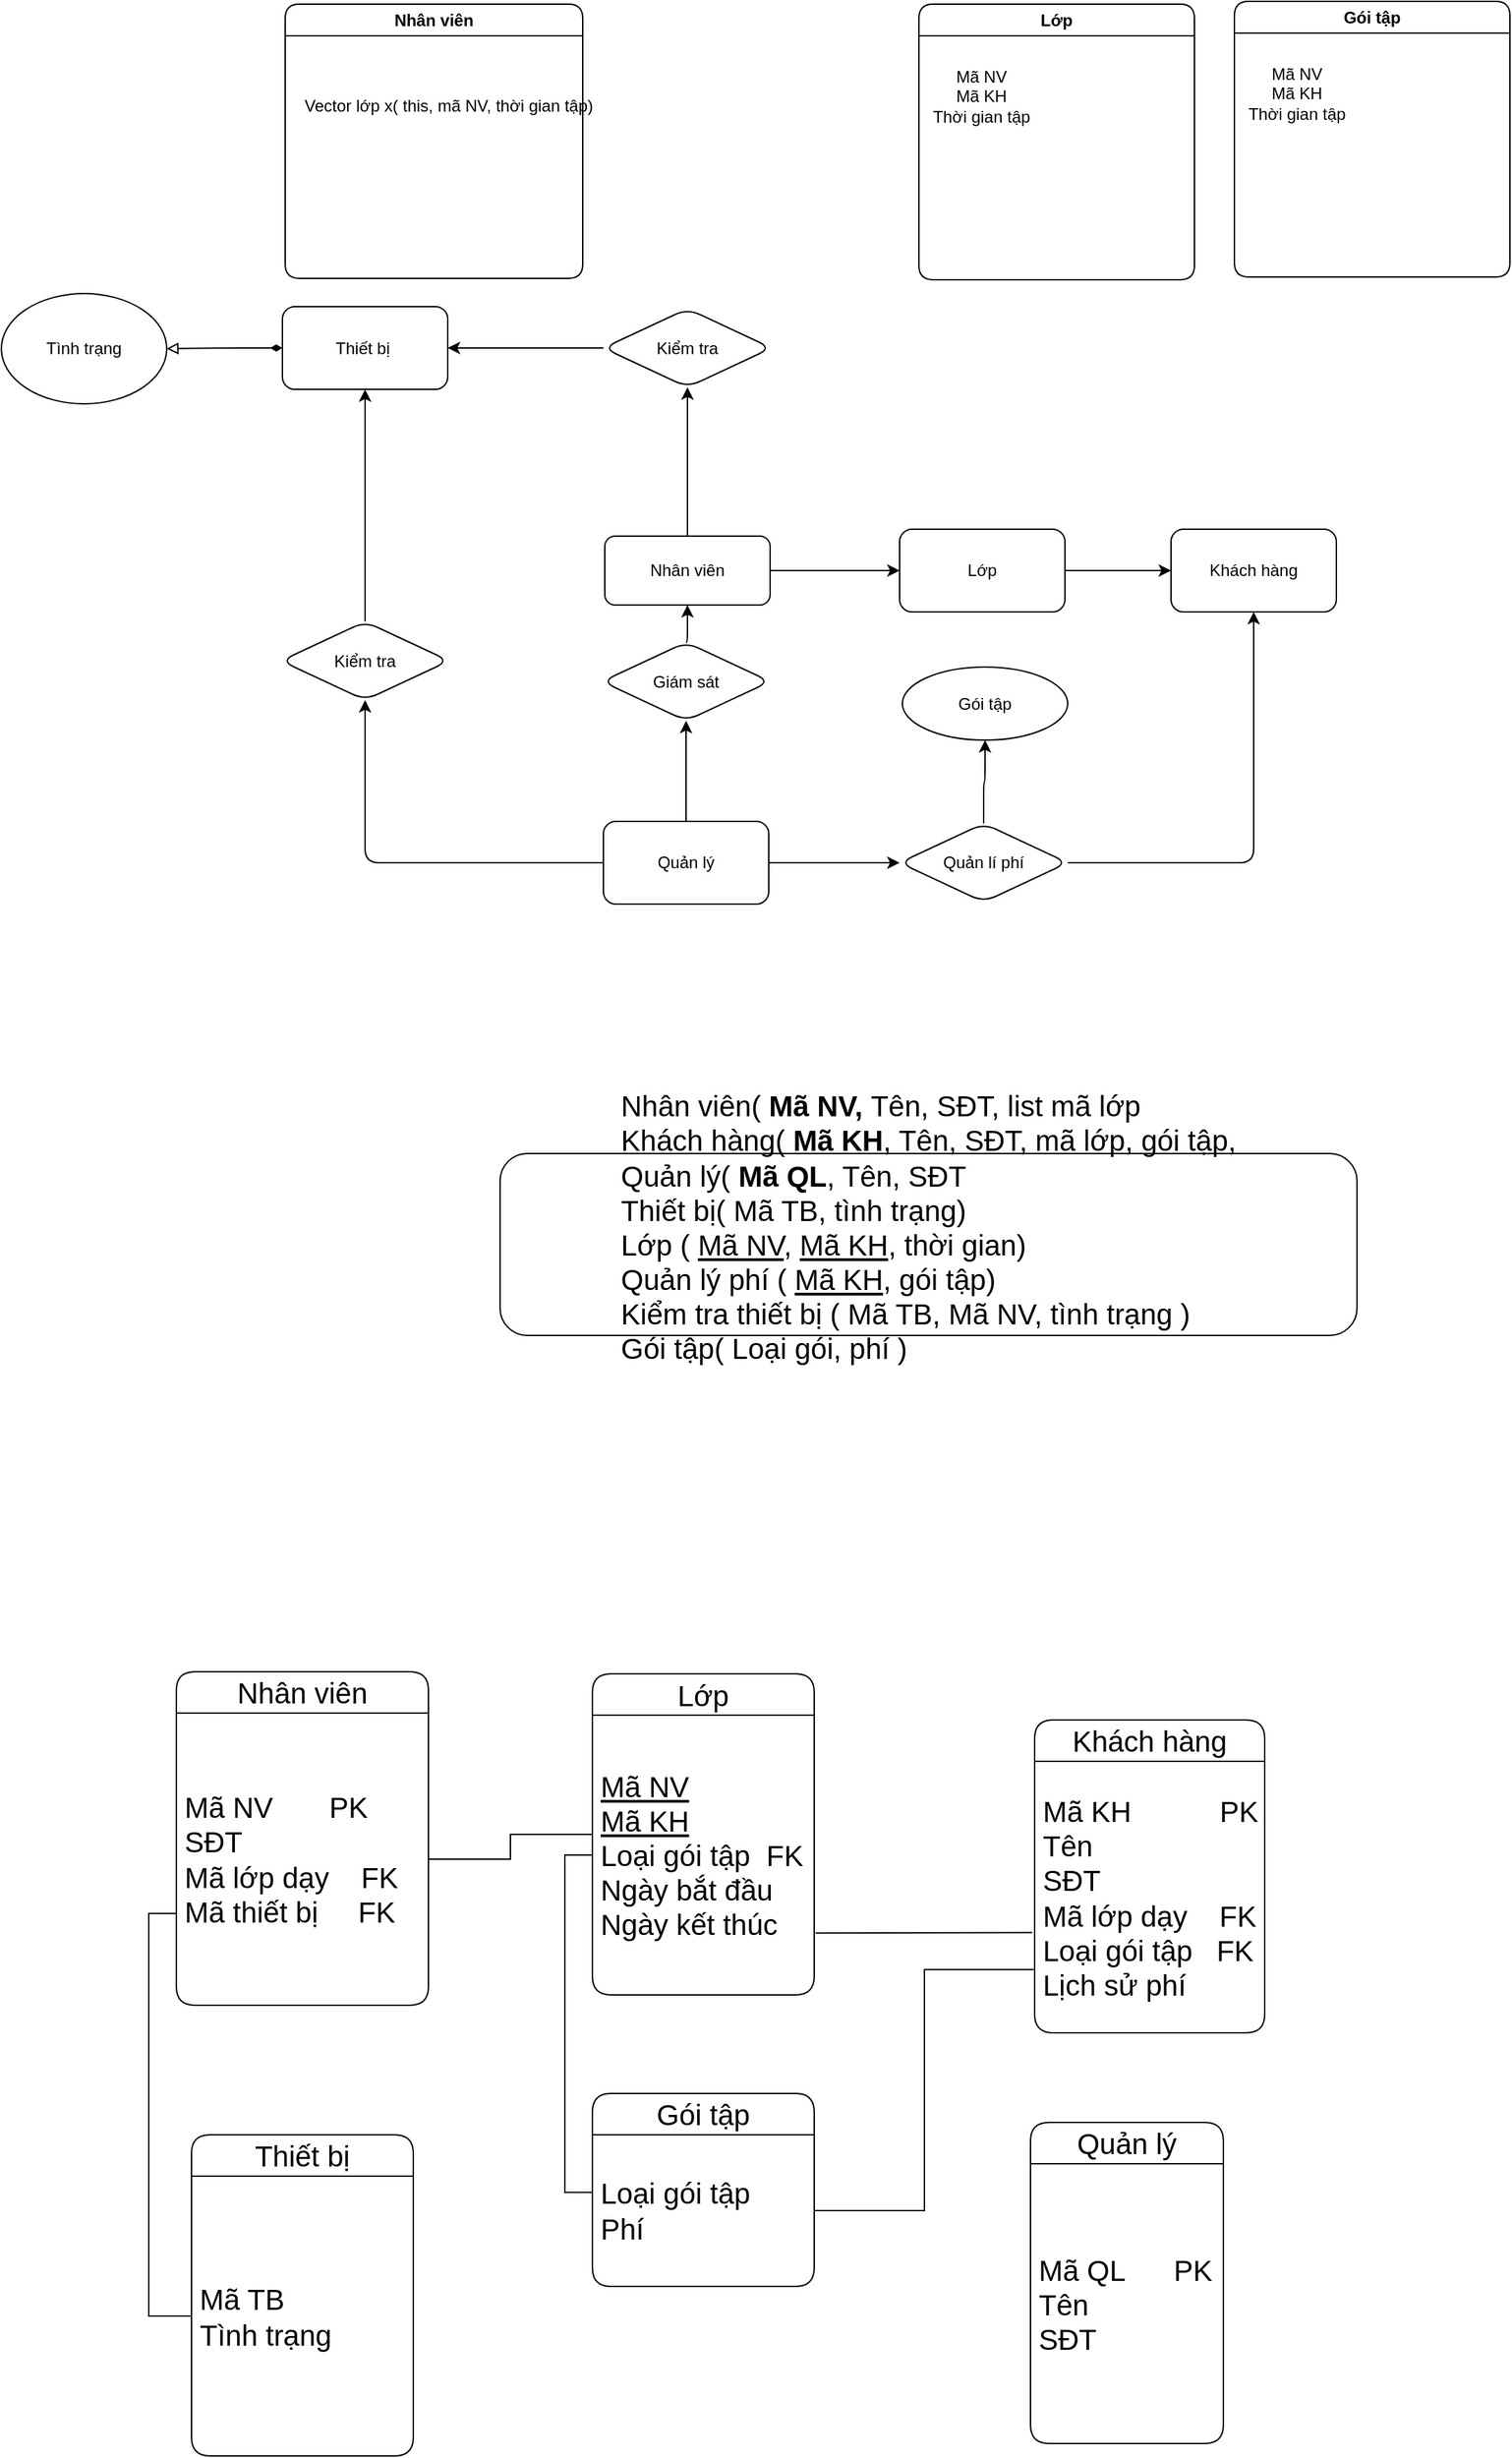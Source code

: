 <mxfile version="20.8.23" type="github">
  <diagram id="R2lEEEUBdFMjLlhIrx00" name="Page-1">
    <mxGraphModel dx="1635" dy="1036" grid="0" gridSize="10" guides="1" tooltips="1" connect="1" arrows="1" fold="1" page="0" pageScale="1" pageWidth="850" pageHeight="1100" math="0" shadow="0" extFonts="Permanent Marker^https://fonts.googleapis.com/css?family=Permanent+Marker">
      <root>
        <mxCell id="0" />
        <mxCell id="1" parent="0" />
        <mxCell id="dE8pElAWSaTq4h-z4vUC-13" style="edgeStyle=orthogonalEdgeStyle;rounded=1;orthogonalLoop=1;jettySize=auto;html=1;exitX=0.5;exitY=0;exitDx=0;exitDy=0;entryX=0.5;entryY=1;entryDx=0;entryDy=0;" parent="1" source="dE8pElAWSaTq4h-z4vUC-1" target="dE8pElAWSaTq4h-z4vUC-7" edge="1">
          <mxGeometry relative="1" as="geometry" />
        </mxCell>
        <mxCell id="dE8pElAWSaTq4h-z4vUC-26" style="edgeStyle=orthogonalEdgeStyle;rounded=1;orthogonalLoop=1;jettySize=auto;html=1;exitX=1;exitY=0.5;exitDx=0;exitDy=0;entryX=0;entryY=0.5;entryDx=0;entryDy=0;" parent="1" source="dE8pElAWSaTq4h-z4vUC-1" target="dE8pElAWSaTq4h-z4vUC-45" edge="1">
          <mxGeometry relative="1" as="geometry">
            <mxPoint x="437" y="148" as="targetPoint" />
          </mxGeometry>
        </mxCell>
        <mxCell id="dE8pElAWSaTq4h-z4vUC-1" value="Nhân viên" style="rounded=1;whiteSpace=wrap;html=1;" parent="1" vertex="1">
          <mxGeometry x="237" y="123" width="120" height="50" as="geometry" />
        </mxCell>
        <mxCell id="dE8pElAWSaTq4h-z4vUC-2" value="Khách hàng" style="rounded=1;whiteSpace=wrap;html=1;" parent="1" vertex="1">
          <mxGeometry x="648" y="118" width="120" height="60" as="geometry" />
        </mxCell>
        <mxCell id="dE8pElAWSaTq4h-z4vUC-18" style="edgeStyle=orthogonalEdgeStyle;rounded=1;orthogonalLoop=1;jettySize=auto;html=1;exitX=0;exitY=0.5;exitDx=0;exitDy=0;entryX=0.5;entryY=1;entryDx=0;entryDy=0;" parent="1" source="dE8pElAWSaTq4h-z4vUC-3" target="dE8pElAWSaTq4h-z4vUC-17" edge="1">
          <mxGeometry relative="1" as="geometry" />
        </mxCell>
        <mxCell id="dE8pElAWSaTq4h-z4vUC-21" style="edgeStyle=orthogonalEdgeStyle;rounded=1;orthogonalLoop=1;jettySize=auto;html=1;exitX=0.5;exitY=0;exitDx=0;exitDy=0;entryX=0.5;entryY=1;entryDx=0;entryDy=0;" parent="1" source="dE8pElAWSaTq4h-z4vUC-3" target="dE8pElAWSaTq4h-z4vUC-20" edge="1">
          <mxGeometry relative="1" as="geometry" />
        </mxCell>
        <mxCell id="dE8pElAWSaTq4h-z4vUC-31" style="edgeStyle=orthogonalEdgeStyle;rounded=1;orthogonalLoop=1;jettySize=auto;html=1;exitX=1;exitY=0.5;exitDx=0;exitDy=0;entryX=0;entryY=0.5;entryDx=0;entryDy=0;" parent="1" source="dE8pElAWSaTq4h-z4vUC-3" target="dE8pElAWSaTq4h-z4vUC-30" edge="1">
          <mxGeometry relative="1" as="geometry" />
        </mxCell>
        <mxCell id="dE8pElAWSaTq4h-z4vUC-3" value="Quản lý" style="rounded=1;whiteSpace=wrap;html=1;" parent="1" vertex="1">
          <mxGeometry x="236" y="330" width="120" height="60" as="geometry" />
        </mxCell>
        <mxCell id="Ig6kXCbABRUn3pfWQGyZ-5" style="edgeStyle=orthogonalEdgeStyle;rounded=1;orthogonalLoop=1;jettySize=auto;html=1;exitX=0;exitY=0.5;exitDx=0;exitDy=0;entryX=1;entryY=0.5;entryDx=0;entryDy=0;startArrow=diamondThin;startFill=1;endArrow=block;endFill=0;sourcePerimeterSpacing=13;" parent="1" source="dE8pElAWSaTq4h-z4vUC-4" target="Ig6kXCbABRUn3pfWQGyZ-4" edge="1">
          <mxGeometry relative="1" as="geometry" />
        </mxCell>
        <mxCell id="dE8pElAWSaTq4h-z4vUC-4" value="Thiết bị&amp;nbsp;" style="rounded=1;whiteSpace=wrap;html=1;" parent="1" vertex="1">
          <mxGeometry x="3" y="-43.5" width="120" height="60" as="geometry" />
        </mxCell>
        <mxCell id="dE8pElAWSaTq4h-z4vUC-16" style="edgeStyle=orthogonalEdgeStyle;rounded=1;orthogonalLoop=1;jettySize=auto;html=1;exitX=0;exitY=0.5;exitDx=0;exitDy=0;entryX=1;entryY=0.5;entryDx=0;entryDy=0;" parent="1" source="dE8pElAWSaTq4h-z4vUC-7" target="dE8pElAWSaTq4h-z4vUC-4" edge="1">
          <mxGeometry relative="1" as="geometry" />
        </mxCell>
        <mxCell id="dE8pElAWSaTq4h-z4vUC-7" value="Kiểm tra" style="rhombus;whiteSpace=wrap;html=1;rounded=1;" parent="1" vertex="1">
          <mxGeometry x="236" y="-42" width="122" height="57" as="geometry" />
        </mxCell>
        <mxCell id="dE8pElAWSaTq4h-z4vUC-19" style="edgeStyle=orthogonalEdgeStyle;rounded=1;orthogonalLoop=1;jettySize=auto;html=1;exitX=0.5;exitY=0;exitDx=0;exitDy=0;entryX=0.5;entryY=1;entryDx=0;entryDy=0;" parent="1" source="dE8pElAWSaTq4h-z4vUC-17" target="dE8pElAWSaTq4h-z4vUC-4" edge="1">
          <mxGeometry relative="1" as="geometry" />
        </mxCell>
        <mxCell id="dE8pElAWSaTq4h-z4vUC-17" value="Kiểm tra" style="rhombus;whiteSpace=wrap;html=1;rounded=1;" parent="1" vertex="1">
          <mxGeometry x="2" y="185" width="122" height="57" as="geometry" />
        </mxCell>
        <mxCell id="dE8pElAWSaTq4h-z4vUC-22" style="edgeStyle=orthogonalEdgeStyle;rounded=1;orthogonalLoop=1;jettySize=auto;html=1;exitX=0.5;exitY=0;exitDx=0;exitDy=0;entryX=0.5;entryY=1;entryDx=0;entryDy=0;" parent="1" source="dE8pElAWSaTq4h-z4vUC-20" target="dE8pElAWSaTq4h-z4vUC-1" edge="1">
          <mxGeometry relative="1" as="geometry" />
        </mxCell>
        <mxCell id="dE8pElAWSaTq4h-z4vUC-20" value="Giám sát" style="rhombus;whiteSpace=wrap;html=1;rounded=1;" parent="1" vertex="1">
          <mxGeometry x="235" y="200" width="122" height="57" as="geometry" />
        </mxCell>
        <mxCell id="dE8pElAWSaTq4h-z4vUC-32" style="edgeStyle=orthogonalEdgeStyle;rounded=1;orthogonalLoop=1;jettySize=auto;html=1;exitX=1;exitY=0.5;exitDx=0;exitDy=0;entryX=0.5;entryY=1;entryDx=0;entryDy=0;" parent="1" source="dE8pElAWSaTq4h-z4vUC-30" target="dE8pElAWSaTq4h-z4vUC-2" edge="1">
          <mxGeometry relative="1" as="geometry" />
        </mxCell>
        <mxCell id="dE8pElAWSaTq4h-z4vUC-35" style="edgeStyle=orthogonalEdgeStyle;rounded=1;orthogonalLoop=1;jettySize=auto;html=1;exitX=0.5;exitY=0;exitDx=0;exitDy=0;entryX=0.5;entryY=1;entryDx=0;entryDy=0;" parent="1" source="dE8pElAWSaTq4h-z4vUC-30" target="dE8pElAWSaTq4h-z4vUC-34" edge="1">
          <mxGeometry relative="1" as="geometry" />
        </mxCell>
        <mxCell id="dE8pElAWSaTq4h-z4vUC-30" value="Quản lí phí" style="rhombus;whiteSpace=wrap;html=1;rounded=1;" parent="1" vertex="1">
          <mxGeometry x="451" y="331.5" width="122" height="57" as="geometry" />
        </mxCell>
        <mxCell id="dE8pElAWSaTq4h-z4vUC-34" value="Gói tập" style="ellipse;whiteSpace=wrap;html=1;rounded=1;" parent="1" vertex="1">
          <mxGeometry x="453" y="218" width="120" height="53" as="geometry" />
        </mxCell>
        <mxCell id="dE8pElAWSaTq4h-z4vUC-37" value="Lớp" style="swimlane;whiteSpace=wrap;html=1;rounded=1;" parent="1" vertex="1">
          <mxGeometry x="465" y="-263" width="200" height="200" as="geometry" />
        </mxCell>
        <mxCell id="dE8pElAWSaTq4h-z4vUC-38" value="Mã NV&lt;br&gt;Mã KH&lt;br&gt;Thời gian tập" style="text;html=1;align=center;verticalAlign=middle;resizable=0;points=[];autosize=1;strokeColor=none;fillColor=none;rounded=1;" parent="dE8pElAWSaTq4h-z4vUC-37" vertex="1">
          <mxGeometry y="39" width="89" height="55" as="geometry" />
        </mxCell>
        <mxCell id="dE8pElAWSaTq4h-z4vUC-41" value="Nhân viên" style="swimlane;whiteSpace=wrap;html=1;startSize=23;rounded=1;" parent="1" vertex="1">
          <mxGeometry x="5" y="-263" width="216" height="199" as="geometry" />
        </mxCell>
        <mxCell id="dE8pElAWSaTq4h-z4vUC-42" value="Vector lớp x( this, mã NV, thời gian tập)&amp;nbsp;" style="text;html=1;align=center;verticalAlign=middle;resizable=0;points=[];autosize=1;strokeColor=none;fillColor=none;rounded=1;" parent="dE8pElAWSaTq4h-z4vUC-41" vertex="1">
          <mxGeometry x="4" y="61" width="231" height="26" as="geometry" />
        </mxCell>
        <mxCell id="dE8pElAWSaTq4h-z4vUC-43" value="Gói tập" style="swimlane;whiteSpace=wrap;html=1;rounded=1;" parent="1" vertex="1">
          <mxGeometry x="694" y="-265" width="200" height="200" as="geometry" />
        </mxCell>
        <mxCell id="dE8pElAWSaTq4h-z4vUC-44" value="Mã NV&lt;br&gt;Mã KH&lt;br&gt;Thời gian tập" style="text;html=1;align=center;verticalAlign=middle;resizable=0;points=[];autosize=1;strokeColor=none;fillColor=none;rounded=1;" parent="dE8pElAWSaTq4h-z4vUC-43" vertex="1">
          <mxGeometry y="39" width="89" height="55" as="geometry" />
        </mxCell>
        <mxCell id="dE8pElAWSaTq4h-z4vUC-46" style="edgeStyle=orthogonalEdgeStyle;rounded=1;orthogonalLoop=1;jettySize=auto;html=1;exitX=1;exitY=0.5;exitDx=0;exitDy=0;entryX=0;entryY=0.5;entryDx=0;entryDy=0;" parent="1" source="dE8pElAWSaTq4h-z4vUC-45" target="dE8pElAWSaTq4h-z4vUC-2" edge="1">
          <mxGeometry relative="1" as="geometry" />
        </mxCell>
        <mxCell id="dE8pElAWSaTq4h-z4vUC-45" value="Lớp" style="rounded=1;whiteSpace=wrap;html=1;" parent="1" vertex="1">
          <mxGeometry x="451" y="118" width="120" height="60" as="geometry" />
        </mxCell>
        <mxCell id="Ig6kXCbABRUn3pfWQGyZ-4" value="Tình trạng" style="ellipse;whiteSpace=wrap;html=1;rounded=1;" parent="1" vertex="1">
          <mxGeometry x="-201" y="-53" width="120" height="80" as="geometry" />
        </mxCell>
        <mxCell id="Ig6kXCbABRUn3pfWQGyZ-8" value="&lt;div style=&quot;text-align: left;&quot;&gt;&lt;span style=&quot;background-color: initial;&quot;&gt;Nhân viên(&lt;/span&gt;&lt;b style=&quot;background-color: initial;&quot;&gt;&amp;nbsp;Mã NV, &lt;/b&gt;&lt;span style=&quot;background-color: initial;&quot;&gt;Tên, SĐT, list mã lớp&amp;nbsp;&lt;/span&gt;&lt;/div&gt;&lt;div style=&quot;text-align: left;&quot;&gt;Khách hàng( &lt;b&gt;Mã KH&lt;/b&gt;, Tên, SĐT, mã lớp, gói tập,&lt;/div&gt;&lt;div style=&quot;text-align: left;&quot;&gt;Quản lý( &lt;b&gt;Mã QL&lt;/b&gt;, Tên, SĐT&lt;/div&gt;&lt;div style=&quot;text-align: left;&quot;&gt;Thiết bị( Mã TB, tình trạng)&lt;/div&gt;&lt;div style=&quot;text-align: left;&quot;&gt;Lớp ( &lt;u&gt;Mã NV&lt;/u&gt;, &lt;u&gt;Mã KH&lt;/u&gt;, thời gian)&amp;nbsp;&lt;/div&gt;&lt;div style=&quot;text-align: left;&quot;&gt;Quản lý phí ( &lt;u&gt;Mã KH&lt;/u&gt;, gói tập)&lt;/div&gt;&lt;div style=&quot;text-align: left;&quot;&gt;Kiểm tra thiết bị ( Mã TB, Mã NV, tình trạng )&lt;/div&gt;&lt;div style=&quot;text-align: left;&quot;&gt;Gói tập( Loại gói, phí )&amp;nbsp;&lt;/div&gt;&lt;div style=&quot;text-align: left;&quot;&gt;&amp;nbsp;&lt;/div&gt;" style="rounded=1;whiteSpace=wrap;html=1;fontSize=21;" parent="1" vertex="1">
          <mxGeometry x="161" y="571" width="622" height="132" as="geometry" />
        </mxCell>
        <mxCell id="Ig6kXCbABRUn3pfWQGyZ-9" value="Nhân viên" style="swimlane;fontStyle=0;childLayout=stackLayout;horizontal=1;startSize=30;horizontalStack=0;resizeParent=1;resizeParentMax=0;resizeLast=0;collapsible=1;marginBottom=0;whiteSpace=wrap;html=1;fontSize=21;rounded=1;" parent="1" vertex="1">
          <mxGeometry x="-74" y="947" width="183" height="242" as="geometry">
            <mxRectangle x="28" y="932" width="68" height="37" as="alternateBounds" />
          </mxGeometry>
        </mxCell>
        <mxCell id="Ig6kXCbABRUn3pfWQGyZ-10" value="Mã NV&lt;span style=&quot;white-space: pre;&quot;&gt; &lt;/span&gt;&amp;nbsp; &amp;nbsp; &amp;nbsp; PK&lt;br style=&quot;border-color: var(--border-color);&quot;&gt;SĐT&lt;br style=&quot;border-color: var(--border-color);&quot;&gt;Mã lớp dạy&amp;nbsp; &amp;nbsp; FK&lt;br style=&quot;border-color: var(--border-color);&quot;&gt;Mã thiết bị&amp;nbsp; &amp;nbsp; &amp;nbsp;FK" style="text;strokeColor=none;fillColor=none;align=left;verticalAlign=middle;spacingLeft=4;spacingRight=4;overflow=hidden;points=[[0,0.5],[1,0.5]];portConstraint=eastwest;rotatable=0;whiteSpace=wrap;html=1;fontSize=21;rounded=1;" parent="Ig6kXCbABRUn3pfWQGyZ-9" vertex="1">
          <mxGeometry y="30" width="183" height="212" as="geometry" />
        </mxCell>
        <mxCell id="Ig6kXCbABRUn3pfWQGyZ-17" value="Khách hàng" style="swimlane;fontStyle=0;childLayout=stackLayout;horizontal=1;startSize=30;horizontalStack=0;resizeParent=1;resizeParentMax=0;resizeLast=0;collapsible=1;marginBottom=0;whiteSpace=wrap;html=1;fontSize=21;rounded=1;" parent="1" vertex="1">
          <mxGeometry x="549" y="982" width="167" height="227" as="geometry">
            <mxRectangle x="28" y="932" width="68" height="37" as="alternateBounds" />
          </mxGeometry>
        </mxCell>
        <mxCell id="Ig6kXCbABRUn3pfWQGyZ-18" value="Mã KH&amp;nbsp; &amp;nbsp; &amp;nbsp; &amp;nbsp; &amp;nbsp; &amp;nbsp;PK&lt;br&gt;Tên&lt;br&gt;SĐT&lt;br&gt;Mã lớp dạy&amp;nbsp; &amp;nbsp; FK&lt;br&gt;Loại gói tập&amp;nbsp; &amp;nbsp;FK&lt;br&gt;Lịch sử phí" style="text;strokeColor=none;fillColor=none;align=left;verticalAlign=middle;spacingLeft=4;spacingRight=4;overflow=hidden;points=[[0,0.5],[1,0.5]];portConstraint=eastwest;rotatable=0;whiteSpace=wrap;html=1;fontSize=21;rounded=1;" parent="Ig6kXCbABRUn3pfWQGyZ-17" vertex="1">
          <mxGeometry y="30" width="167" height="197" as="geometry" />
        </mxCell>
        <mxCell id="Ig6kXCbABRUn3pfWQGyZ-19" value="Quản lý" style="swimlane;fontStyle=0;childLayout=stackLayout;horizontal=1;startSize=30;horizontalStack=0;resizeParent=1;resizeParentMax=0;resizeLast=0;collapsible=1;marginBottom=0;whiteSpace=wrap;html=1;fontSize=21;rounded=1;" parent="1" vertex="1">
          <mxGeometry x="546" y="1274" width="140" height="233" as="geometry">
            <mxRectangle x="28" y="932" width="68" height="37" as="alternateBounds" />
          </mxGeometry>
        </mxCell>
        <mxCell id="Ig6kXCbABRUn3pfWQGyZ-20" value="Mã QL&amp;nbsp; &amp;nbsp; &amp;nbsp; PK&lt;br&gt;Tên&lt;br&gt;SĐT" style="text;strokeColor=none;fillColor=none;align=left;verticalAlign=middle;spacingLeft=4;spacingRight=4;overflow=hidden;points=[[0,0.5],[1,0.5]];portConstraint=eastwest;rotatable=0;whiteSpace=wrap;html=1;fontSize=21;rounded=1;" parent="Ig6kXCbABRUn3pfWQGyZ-19" vertex="1">
          <mxGeometry y="30" width="140" height="203" as="geometry" />
        </mxCell>
        <mxCell id="Ig6kXCbABRUn3pfWQGyZ-23" value="Thiết bị" style="swimlane;fontStyle=0;childLayout=stackLayout;horizontal=1;startSize=30;horizontalStack=0;resizeParent=1;resizeParentMax=0;resizeLast=0;collapsible=1;marginBottom=0;whiteSpace=wrap;html=1;fontSize=21;rounded=1;" parent="1" vertex="1">
          <mxGeometry x="-63" y="1283" width="161" height="233" as="geometry">
            <mxRectangle x="28" y="932" width="68" height="37" as="alternateBounds" />
          </mxGeometry>
        </mxCell>
        <mxCell id="Ig6kXCbABRUn3pfWQGyZ-24" value="Mã TB&lt;br style=&quot;border-color: var(--border-color);&quot;&gt;Tình trạng" style="text;strokeColor=none;fillColor=none;align=left;verticalAlign=middle;spacingLeft=4;spacingRight=4;overflow=hidden;points=[[0,0.5],[1,0.5]];portConstraint=eastwest;rotatable=0;whiteSpace=wrap;html=1;fontSize=21;rounded=1;" parent="Ig6kXCbABRUn3pfWQGyZ-23" vertex="1">
          <mxGeometry y="30" width="161" height="203" as="geometry" />
        </mxCell>
        <mxCell id="Ig6kXCbABRUn3pfWQGyZ-25" value="Lớp" style="swimlane;fontStyle=0;childLayout=stackLayout;horizontal=1;startSize=30;horizontalStack=0;resizeParent=1;resizeParentMax=0;resizeLast=0;collapsible=1;marginBottom=0;whiteSpace=wrap;html=1;fontSize=21;rounded=1;" parent="1" vertex="1">
          <mxGeometry x="228" y="948.5" width="161" height="233" as="geometry">
            <mxRectangle x="28" y="932" width="68" height="37" as="alternateBounds" />
          </mxGeometry>
        </mxCell>
        <mxCell id="Ig6kXCbABRUn3pfWQGyZ-26" value="&lt;u&gt;Mã NV&lt;/u&gt;&lt;br&gt;&lt;u&gt;Mã KH&lt;/u&gt;&lt;br&gt;Loại gói tập&amp;nbsp; FK&lt;br&gt;Ngày bắt đầu&amp;nbsp;&lt;br&gt;Ngày kết thúc" style="text;strokeColor=none;fillColor=none;align=left;verticalAlign=middle;spacingLeft=4;spacingRight=4;overflow=hidden;points=[[0,0.5],[1,0.5]];portConstraint=eastwest;rotatable=0;whiteSpace=wrap;html=1;fontSize=21;rounded=1;" parent="Ig6kXCbABRUn3pfWQGyZ-25" vertex="1">
          <mxGeometry y="30" width="161" height="203" as="geometry" />
        </mxCell>
        <mxCell id="Ig6kXCbABRUn3pfWQGyZ-27" value="Gói tập" style="swimlane;fontStyle=0;childLayout=stackLayout;horizontal=1;startSize=30;horizontalStack=0;resizeParent=1;resizeParentMax=0;resizeLast=0;collapsible=1;marginBottom=0;whiteSpace=wrap;html=1;fontSize=21;rounded=1;" parent="1" vertex="1">
          <mxGeometry x="228" y="1253" width="161" height="140" as="geometry">
            <mxRectangle x="28" y="932" width="68" height="37" as="alternateBounds" />
          </mxGeometry>
        </mxCell>
        <mxCell id="Ig6kXCbABRUn3pfWQGyZ-28" value="Loại gói tập&lt;br&gt;Phí" style="text;strokeColor=none;fillColor=none;align=left;verticalAlign=middle;spacingLeft=4;spacingRight=4;overflow=hidden;points=[[0,0.5],[1,0.5]];portConstraint=eastwest;rotatable=0;whiteSpace=wrap;html=1;fontSize=21;rounded=1;" parent="Ig6kXCbABRUn3pfWQGyZ-27" vertex="1">
          <mxGeometry y="30" width="161" height="110" as="geometry" />
        </mxCell>
        <mxCell id="Ig6kXCbABRUn3pfWQGyZ-29" style="edgeStyle=orthogonalEdgeStyle;rounded=0;orthogonalLoop=1;jettySize=auto;html=1;exitX=0.002;exitY=0.686;exitDx=0;exitDy=0;entryX=0;entryY=0.5;entryDx=0;entryDy=0;fontSize=21;startArrow=none;startFill=0;endArrow=none;endFill=0;sourcePerimeterSpacing=13;jumpStyle=arc;exitPerimeter=0;" parent="1" source="Ig6kXCbABRUn3pfWQGyZ-10" target="Ig6kXCbABRUn3pfWQGyZ-24" edge="1">
          <mxGeometry relative="1" as="geometry" />
        </mxCell>
        <mxCell id="Ig6kXCbABRUn3pfWQGyZ-30" style="edgeStyle=orthogonalEdgeStyle;rounded=0;orthogonalLoop=1;jettySize=auto;html=1;exitX=1;exitY=0.5;exitDx=0;exitDy=0;entryX=0;entryY=0.5;entryDx=0;entryDy=0;fontSize=21;startArrow=none;startFill=0;endArrow=none;endFill=0;sourcePerimeterSpacing=13;jumpStyle=arc;" parent="1" source="Ig6kXCbABRUn3pfWQGyZ-10" target="Ig6kXCbABRUn3pfWQGyZ-25" edge="1">
          <mxGeometry relative="1" as="geometry" />
        </mxCell>
        <mxCell id="Ig6kXCbABRUn3pfWQGyZ-33" style="edgeStyle=orthogonalEdgeStyle;rounded=0;jumpStyle=arc;orthogonalLoop=1;jettySize=auto;html=1;exitX=-0.01;exitY=0.631;exitDx=0;exitDy=0;entryX=1.006;entryY=0.779;entryDx=0;entryDy=0;entryPerimeter=0;fontSize=21;startArrow=none;startFill=0;endArrow=none;endFill=0;sourcePerimeterSpacing=13;exitPerimeter=0;" parent="1" source="Ig6kXCbABRUn3pfWQGyZ-18" target="Ig6kXCbABRUn3pfWQGyZ-26" edge="1">
          <mxGeometry relative="1" as="geometry" />
        </mxCell>
        <mxCell id="Ig6kXCbABRUn3pfWQGyZ-34" style="edgeStyle=orthogonalEdgeStyle;rounded=0;jumpStyle=arc;orthogonalLoop=1;jettySize=auto;html=1;exitX=1;exitY=0.5;exitDx=0;exitDy=0;entryX=-0.004;entryY=0.767;entryDx=0;entryDy=0;entryPerimeter=0;fontSize=21;startArrow=none;startFill=0;endArrow=none;endFill=0;sourcePerimeterSpacing=13;" parent="1" source="Ig6kXCbABRUn3pfWQGyZ-28" target="Ig6kXCbABRUn3pfWQGyZ-18" edge="1">
          <mxGeometry relative="1" as="geometry" />
        </mxCell>
        <mxCell id="Ig6kXCbABRUn3pfWQGyZ-36" style="edgeStyle=orthogonalEdgeStyle;rounded=0;jumpStyle=arc;orthogonalLoop=1;jettySize=auto;html=1;exitX=0;exitY=0.5;exitDx=0;exitDy=0;entryX=0;entryY=0.379;entryDx=0;entryDy=0;entryPerimeter=0;fontSize=21;startArrow=none;startFill=0;endArrow=none;endFill=0;sourcePerimeterSpacing=13;" parent="1" source="Ig6kXCbABRUn3pfWQGyZ-26" target="Ig6kXCbABRUn3pfWQGyZ-28" edge="1">
          <mxGeometry relative="1" as="geometry" />
        </mxCell>
      </root>
    </mxGraphModel>
  </diagram>
</mxfile>
